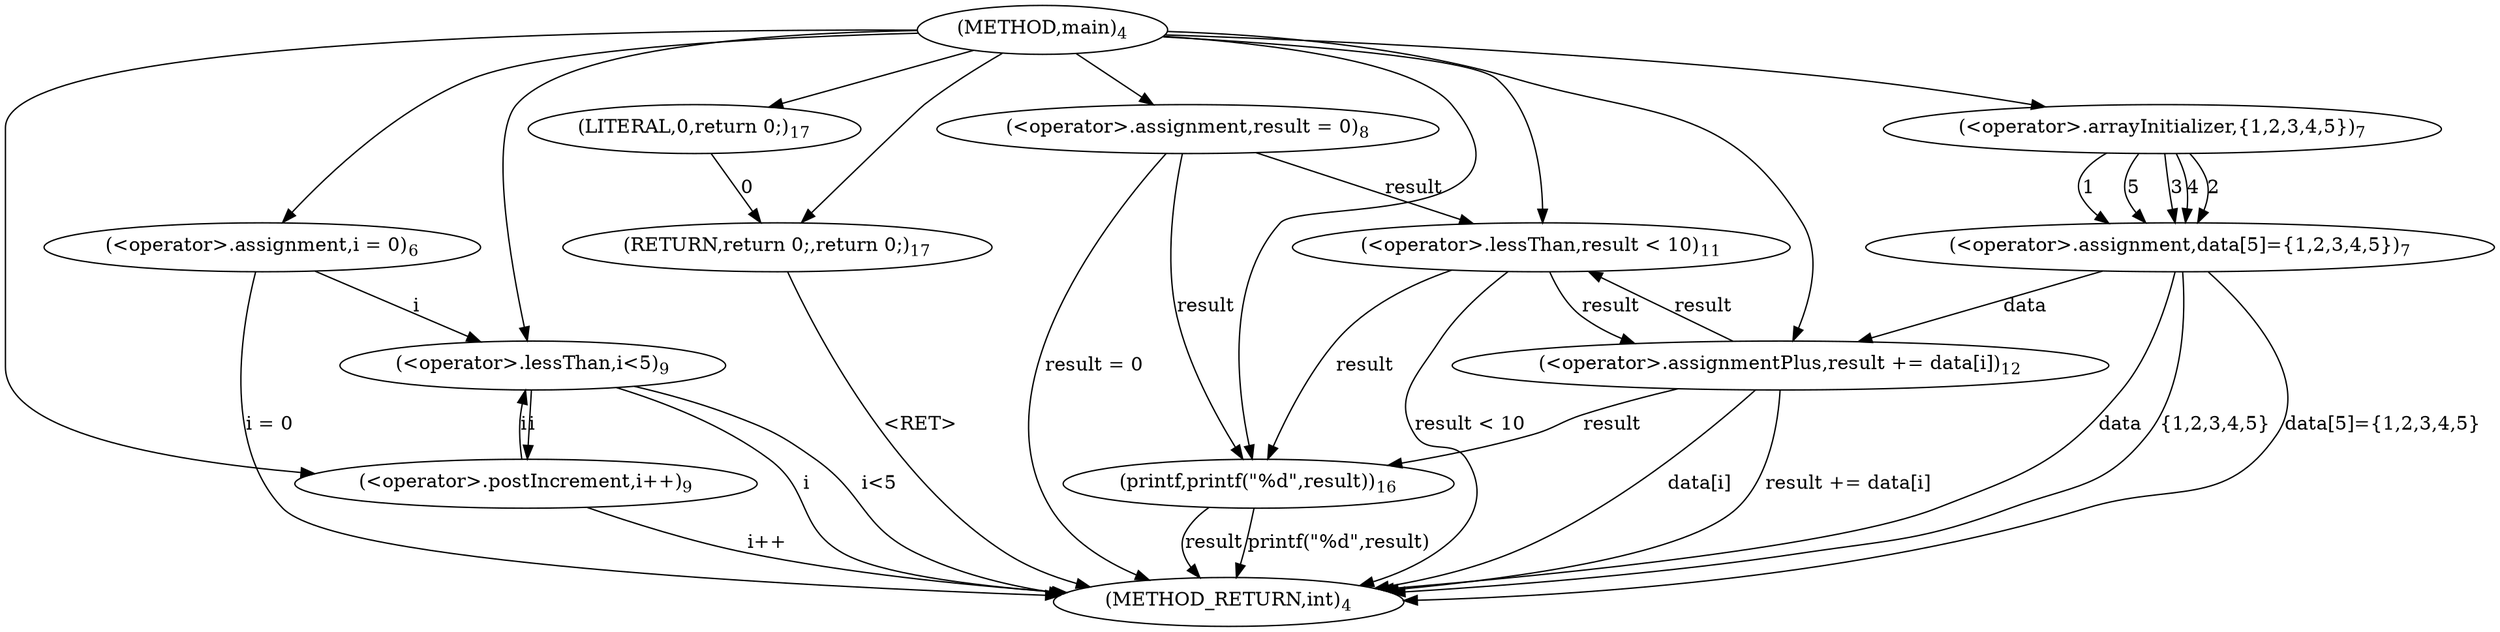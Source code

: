digraph "main" {  
"9" [label = <(METHOD,main)<SUB>4</SUB>> ]
"51" [label = <(METHOD_RETURN,int)<SUB>4</SUB>> ]
"12" [label = <(&lt;operator&gt;.assignment,i = 0)<SUB>6</SUB>> ]
"16" [label = <(&lt;operator&gt;.assignment,data[5]={1,2,3,4,5})<SUB>7</SUB>> ]
"25" [label = <(&lt;operator&gt;.assignment,result = 0)<SUB>8</SUB>> ]
"46" [label = <(printf,printf(&quot;%d&quot;,result))<SUB>16</SUB>> ]
"49" [label = <(RETURN,return 0;,return 0;)<SUB>17</SUB>> ]
"12" [label = <(&lt;operator&gt;.assignment,i = 0)<SUB>6</SUB>> ]
"12" [label = <(&lt;operator&gt;.assignment,i = 0)<SUB>6</SUB>> ]
"16" [label = <(&lt;operator&gt;.assignment,data[5]={1,2,3,4,5})<SUB>7</SUB>> ]
"16" [label = <(&lt;operator&gt;.assignment,data[5]={1,2,3,4,5})<SUB>7</SUB>> ]
"25" [label = <(&lt;operator&gt;.assignment,result = 0)<SUB>8</SUB>> ]
"25" [label = <(&lt;operator&gt;.assignment,result = 0)<SUB>8</SUB>> ]
"30" [label = <(&lt;operator&gt;.lessThan,i&lt;5)<SUB>9</SUB>> ]
"33" [label = <(&lt;operator&gt;.postIncrement,i++)<SUB>9</SUB>> ]
"46" [label = <(printf,printf(&quot;%d&quot;,result))<SUB>16</SUB>> ]
"46" [label = <(printf,printf(&quot;%d&quot;,result))<SUB>16</SUB>> ]
"50" [label = <(LITERAL,0,return 0;)<SUB>17</SUB>> ]
"18" [label = <(&lt;operator&gt;.arrayInitializer,{1,2,3,4,5})<SUB>7</SUB>> ]
"18" [label = <(&lt;operator&gt;.arrayInitializer,{1,2,3,4,5})<SUB>7</SUB>> ]
"18" [label = <(&lt;operator&gt;.arrayInitializer,{1,2,3,4,5})<SUB>7</SUB>> ]
"18" [label = <(&lt;operator&gt;.arrayInitializer,{1,2,3,4,5})<SUB>7</SUB>> ]
"18" [label = <(&lt;operator&gt;.arrayInitializer,{1,2,3,4,5})<SUB>7</SUB>> ]
"30" [label = <(&lt;operator&gt;.lessThan,i&lt;5)<SUB>9</SUB>> ]
"30" [label = <(&lt;operator&gt;.lessThan,i&lt;5)<SUB>9</SUB>> ]
"33" [label = <(&lt;operator&gt;.postIncrement,i++)<SUB>9</SUB>> ]
"37" [label = <(&lt;operator&gt;.lessThan,result &lt; 10)<SUB>11</SUB>> ]
"37" [label = <(&lt;operator&gt;.lessThan,result &lt; 10)<SUB>11</SUB>> ]
"37" [label = <(&lt;operator&gt;.lessThan,result &lt; 10)<SUB>11</SUB>> ]
"41" [label = <(&lt;operator&gt;.assignmentPlus,result += data[i])<SUB>12</SUB>> ]
"41" [label = <(&lt;operator&gt;.assignmentPlus,result += data[i])<SUB>12</SUB>> ]
"41" [label = <(&lt;operator&gt;.assignmentPlus,result += data[i])<SUB>12</SUB>> ]
  "49" -> "51"  [ label = "&lt;RET&gt;"] 
  "12" -> "51"  [ label = "i = 0"] 
  "16" -> "51"  [ label = "data"] 
  "16" -> "51"  [ label = "{1,2,3,4,5}"] 
  "16" -> "51"  [ label = "data[5]={1,2,3,4,5}"] 
  "25" -> "51"  [ label = "result = 0"] 
  "30" -> "51"  [ label = "i"] 
  "30" -> "51"  [ label = "i&lt;5"] 
  "46" -> "51"  [ label = "result"] 
  "46" -> "51"  [ label = "printf(&quot;%d&quot;,result)"] 
  "37" -> "51"  [ label = "result &lt; 10"] 
  "41" -> "51"  [ label = "data[i]"] 
  "41" -> "51"  [ label = "result += data[i]"] 
  "33" -> "51"  [ label = "i++"] 
  "9" -> "12" 
  "18" -> "16"  [ label = "4"] 
  "18" -> "16"  [ label = "2"] 
  "18" -> "16"  [ label = "1"] 
  "18" -> "16"  [ label = "5"] 
  "18" -> "16"  [ label = "3"] 
  "9" -> "25" 
  "50" -> "49"  [ label = "0"] 
  "9" -> "49" 
  "9" -> "46" 
  "25" -> "46"  [ label = "result"] 
  "37" -> "46"  [ label = "result"] 
  "41" -> "46"  [ label = "result"] 
  "9" -> "50" 
  "9" -> "18" 
  "12" -> "30"  [ label = "i"] 
  "33" -> "30"  [ label = "i"] 
  "9" -> "30" 
  "30" -> "33"  [ label = "i"] 
  "9" -> "33" 
  "25" -> "37"  [ label = "result"] 
  "41" -> "37"  [ label = "result"] 
  "9" -> "37" 
  "16" -> "41"  [ label = "data"] 
  "37" -> "41"  [ label = "result"] 
  "9" -> "41" 
}
